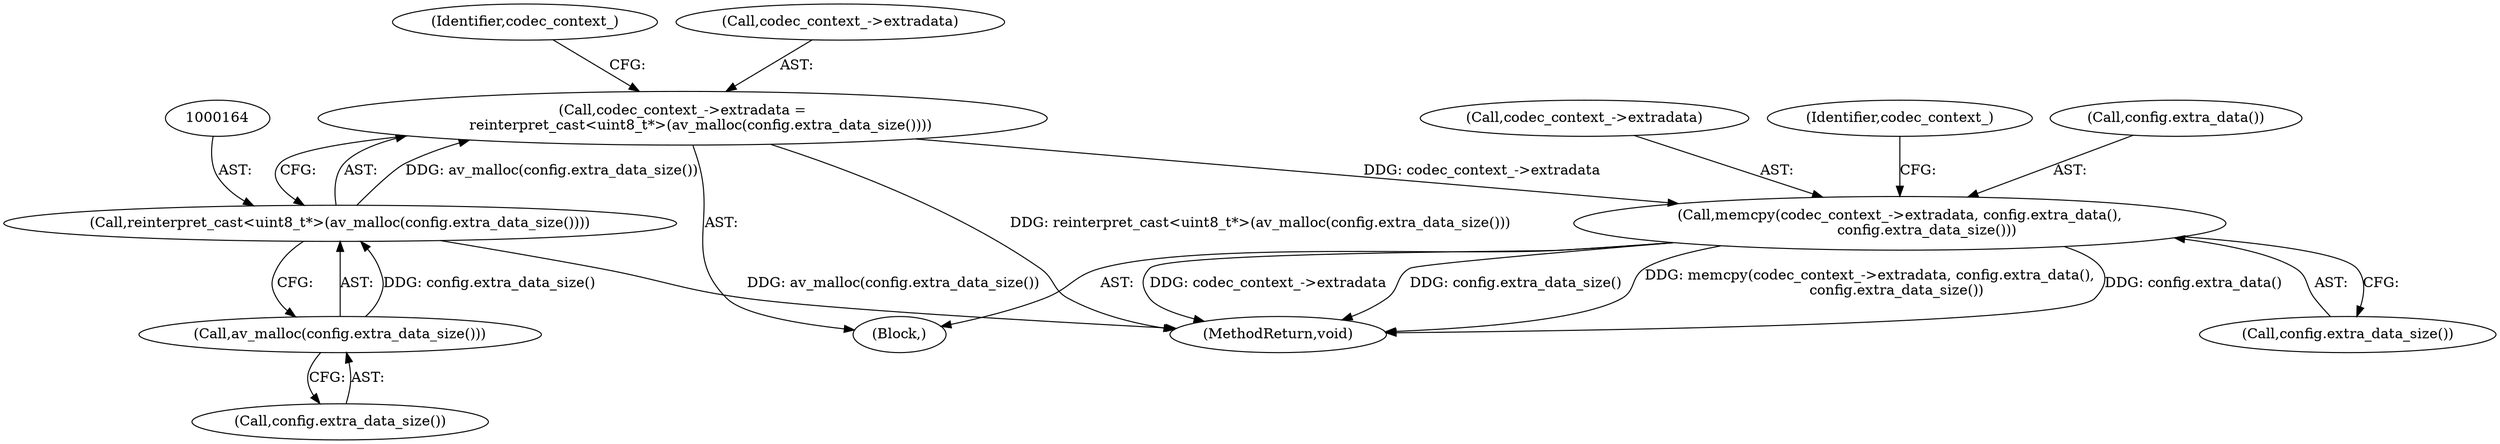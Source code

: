 digraph "1_Chrome_d304b5ec1b16766ea2cb552a27dc14df848d6a0e@del" {
"1000159" [label="(Call,codec_context_->extradata =\n        reinterpret_cast<uint8_t*>(av_malloc(config.extra_data_size())))"];
"1000163" [label="(Call,reinterpret_cast<uint8_t*>(av_malloc(config.extra_data_size())))"];
"1000165" [label="(Call,av_malloc(config.extra_data_size()))"];
"1000167" [label="(Call,memcpy(codec_context_->extradata, config.extra_data(),\n            config.extra_data_size()))"];
"1000168" [label="(Call,codec_context_->extradata)"];
"1000166" [label="(Call,config.extra_data_size())"];
"1000167" [label="(Call,memcpy(codec_context_->extradata, config.extra_data(),\n            config.extra_data_size()))"];
"1000172" [label="(Call,config.extra_data_size())"];
"1000334" [label="(MethodReturn,void)"];
"1000169" [label="(Identifier,codec_context_)"];
"1000153" [label="(Block,)"];
"1000159" [label="(Call,codec_context_->extradata =\n        reinterpret_cast<uint8_t*>(av_malloc(config.extra_data_size())))"];
"1000175" [label="(Identifier,codec_context_)"];
"1000163" [label="(Call,reinterpret_cast<uint8_t*>(av_malloc(config.extra_data_size())))"];
"1000165" [label="(Call,av_malloc(config.extra_data_size()))"];
"1000160" [label="(Call,codec_context_->extradata)"];
"1000171" [label="(Call,config.extra_data())"];
"1000159" -> "1000153"  [label="AST: "];
"1000159" -> "1000163"  [label="CFG: "];
"1000160" -> "1000159"  [label="AST: "];
"1000163" -> "1000159"  [label="AST: "];
"1000169" -> "1000159"  [label="CFG: "];
"1000159" -> "1000334"  [label="DDG: reinterpret_cast<uint8_t*>(av_malloc(config.extra_data_size()))"];
"1000163" -> "1000159"  [label="DDG: av_malloc(config.extra_data_size())"];
"1000159" -> "1000167"  [label="DDG: codec_context_->extradata"];
"1000163" -> "1000165"  [label="CFG: "];
"1000164" -> "1000163"  [label="AST: "];
"1000165" -> "1000163"  [label="AST: "];
"1000163" -> "1000334"  [label="DDG: av_malloc(config.extra_data_size())"];
"1000165" -> "1000163"  [label="DDG: config.extra_data_size()"];
"1000165" -> "1000166"  [label="CFG: "];
"1000166" -> "1000165"  [label="AST: "];
"1000167" -> "1000153"  [label="AST: "];
"1000167" -> "1000172"  [label="CFG: "];
"1000168" -> "1000167"  [label="AST: "];
"1000171" -> "1000167"  [label="AST: "];
"1000172" -> "1000167"  [label="AST: "];
"1000175" -> "1000167"  [label="CFG: "];
"1000167" -> "1000334"  [label="DDG: codec_context_->extradata"];
"1000167" -> "1000334"  [label="DDG: config.extra_data_size()"];
"1000167" -> "1000334"  [label="DDG: memcpy(codec_context_->extradata, config.extra_data(),\n            config.extra_data_size())"];
"1000167" -> "1000334"  [label="DDG: config.extra_data()"];
}
